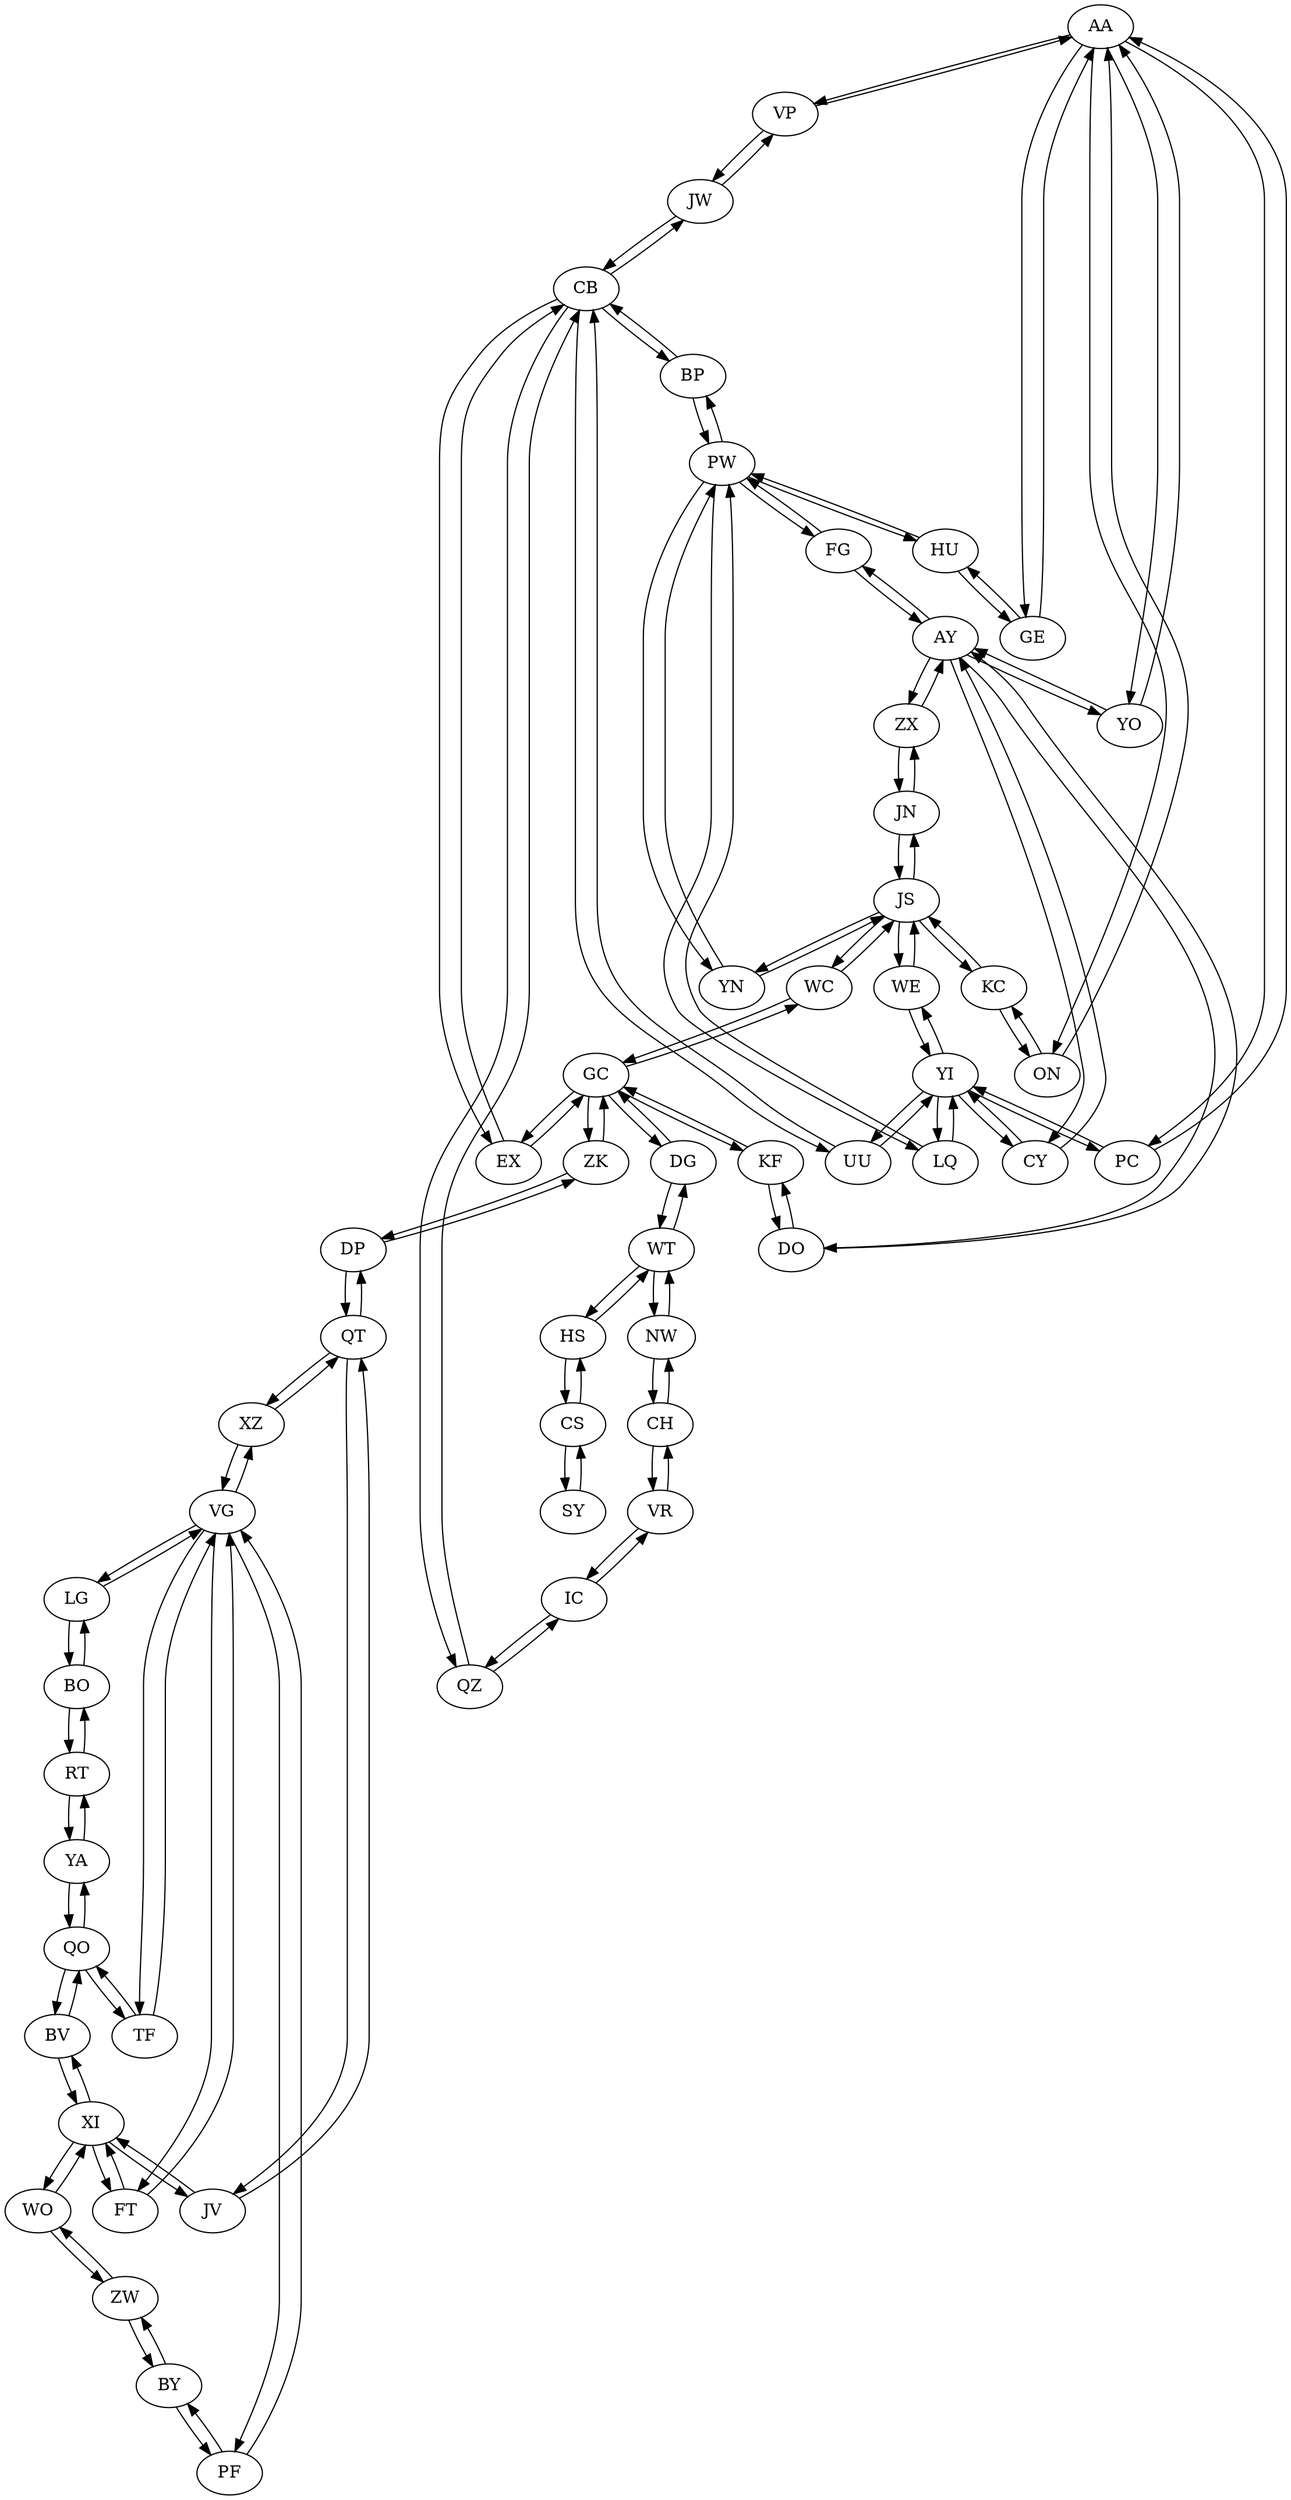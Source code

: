digraph { 
	AA -> VP
	AA -> ON
	AA -> PC
	AA -> GE
	AA -> YO
	AY -> ZX
	AY -> CY
	AY -> FG
	AY -> DO
	AY -> YO
	BO -> LG
	BO -> RT
	BP -> CB
	BP -> PW
	BV -> QO
	BV -> XI
	BY -> ZW
	BY -> PF
	CB -> QZ
	CB -> BP
	CB -> UU
	CB -> JW
	CB -> EX
	CH -> VR
	CH -> NW
	CS -> HS
	CS -> SY
	CY -> AY
	CY -> YI
	DG -> GC
	DG -> WT
	DO -> KF
	DO -> AY
	DP -> QT
	DP -> ZK
	EX -> GC
	EX -> CB
	FG -> AY
	FG -> PW
	FT -> XI
	FT -> VG
	GC -> DG
	GC -> ZK
	GC -> WC
	GC -> KF
	GC -> EX
	GE -> AA
	GE -> HU
	HS -> WT
	HS -> CS
	HU -> PW
	HU -> GE
	IC -> QZ
	IC -> VR
	JN -> JS
	JN -> ZX
	JS -> WE
	JS -> JN
	JS -> YN
	JS -> KC
	JS -> WC
	JV -> XI
	JV -> QT
	JW -> VP
	JW -> CB
	KC -> JS
	KC -> ON
	KF -> DO
	KF -> GC
	LG -> BO
	LG -> VG
	LQ -> YI
	LQ -> PW
	NW -> CH
	NW -> WT
	ON -> AA
	ON -> KC
	PC -> AA
	PC -> YI
	PF -> BY
	PF -> VG
	PW -> YN
	PW -> FG
	PW -> BP
	PW -> LQ
	PW -> HU
	QO -> YA
	QO -> TF
	QO -> BV
	QT -> XZ
	QT -> DP
	QT -> JV
	QZ -> IC
	QZ -> CB
	RT -> YA
	RT -> BO
	SY -> CS
	TF -> VG
	TF -> QO
	UU -> YI
	UU -> CB
	VG -> XZ
	VG -> FT
	VG -> PF
	VG -> TF
	VG -> LG
	VP -> JW
	VP -> AA
	VR -> IC
	VR -> CH
	WC -> GC
	WC -> JS
	WE -> YI
	WE -> JS
	WO -> ZW
	WO -> XI
	WT -> DG
	WT -> NW
	WT -> HS
	XI -> FT
	XI -> JV
	XI -> WO
	XI -> BV
	XZ -> VG
	XZ -> QT
	YA -> QO
	YA -> RT
	YI -> PC
	YI -> CY
	YI -> WE
	YI -> LQ
	YI -> UU
	YN -> JS
	YN -> PW
	YO -> AA
	YO -> AY
	ZK -> GC
	ZK -> DP
	ZW -> BY
	ZW -> WO
	ZX -> JN
	ZX -> AY
}

